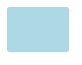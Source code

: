 @startuml

skinparam ClassBackgroundColor #LightBlue
skinparam ClassFontColor #LightBlue
skinparam ClassBorderColor #LightBlue

skinparam ClassStereotypeFontSize 0
skinparam CircledCharacterFontSize 0
skinparam CircledCharacterRadius 0
skinparam ClassBorderThickness 0
skinparam Shadowing false

class Dummy

@enduml
